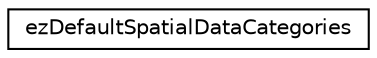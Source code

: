 digraph "Graphical Class Hierarchy"
{
 // LATEX_PDF_SIZE
  edge [fontname="Helvetica",fontsize="10",labelfontname="Helvetica",labelfontsize="10"];
  node [fontname="Helvetica",fontsize="10",shape=record];
  rankdir="LR";
  Node0 [label="ezDefaultSpatialDataCategories",height=0.2,width=0.4,color="black", fillcolor="white", style="filled",URL="$d7/d4f/structez_default_spatial_data_categories.htm",tooltip=" "];
}
